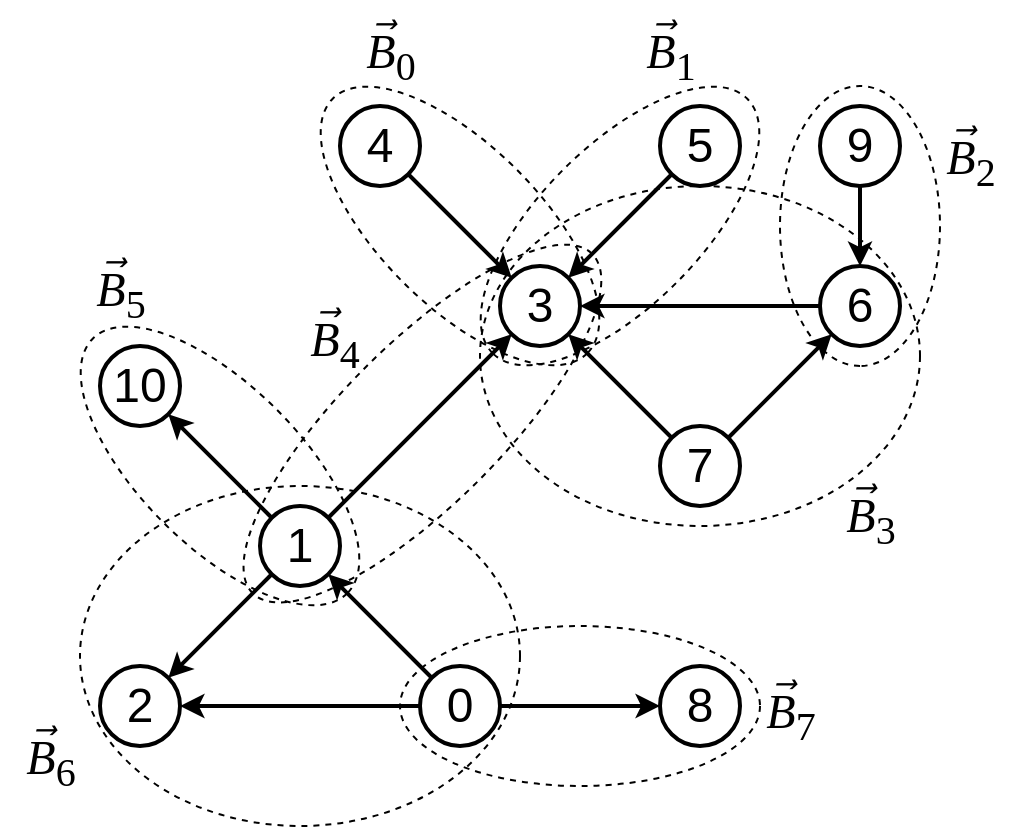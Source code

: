<mxfile version="24.7.17">
  <diagram name="Page-1" id="zdLS6XzUSG3x8lp1yBCd">
    <mxGraphModel dx="1434" dy="841" grid="1" gridSize="10" guides="1" tooltips="1" connect="1" arrows="1" fold="1" page="1" pageScale="1" pageWidth="827" pageHeight="1169" background="none" math="0" shadow="0">
      <root>
        <mxCell id="0" />
        <mxCell id="1" parent="0" />
        <mxCell id="_PjYLiZ7u1xAUvMMXe8_-25" value="" style="ellipse;whiteSpace=wrap;html=1;fillColor=none;dashed=1;" parent="1" vertex="1">
          <mxGeometry x="370" y="330" width="180" height="80" as="geometry" />
        </mxCell>
        <mxCell id="_PjYLiZ7u1xAUvMMXe8_-26" value="" style="ellipse;whiteSpace=wrap;html=1;fillColor=none;dashed=1;rotation=45;shadow=0;" parent="1" vertex="1">
          <mxGeometry x="310" y="90" width="180" height="80" as="geometry" />
        </mxCell>
        <mxCell id="_PjYLiZ7u1xAUvMMXe8_-28" value="" style="ellipse;whiteSpace=wrap;html=1;fillColor=none;dashed=1;rotation=-225;" parent="1" vertex="1">
          <mxGeometry x="390" y="90" width="180" height="80" as="geometry" />
        </mxCell>
        <mxCell id="_PjYLiZ7u1xAUvMMXe8_-29" value="" style="ellipse;whiteSpace=wrap;html=1;fillColor=none;dashed=1;rotation=90;" parent="1" vertex="1">
          <mxGeometry x="530" y="90" width="140" height="80" as="geometry" />
        </mxCell>
        <mxCell id="_PjYLiZ7u1xAUvMMXe8_-32" value="" style="ellipse;whiteSpace=wrap;html=1;fillColor=none;dashed=1;" parent="1" vertex="1">
          <mxGeometry x="410" y="110" width="220" height="170" as="geometry" />
        </mxCell>
        <mxCell id="_PjYLiZ7u1xAUvMMXe8_-27" value="" style="ellipse;whiteSpace=wrap;html=1;fillColor=none;dashed=1;rotation=45;" parent="1" vertex="1">
          <mxGeometry x="190" y="210" width="180" height="80" as="geometry" />
        </mxCell>
        <mxCell id="_PjYLiZ7u1xAUvMMXe8_-31" value="" style="ellipse;whiteSpace=wrap;html=1;fillColor=none;dashed=1;" parent="1" vertex="1">
          <mxGeometry x="210" y="260" width="220" height="170" as="geometry" />
        </mxCell>
        <mxCell id="_PjYLiZ7u1xAUvMMXe8_-30" value="" style="ellipse;whiteSpace=wrap;html=1;fillColor=none;dashed=1;rotation=-225;" parent="1" vertex="1">
          <mxGeometry x="261.21" y="188.79" width="240" height="80" as="geometry" />
        </mxCell>
        <mxCell id="_PjYLiZ7u1xAUvMMXe8_-1" value="&lt;font face=&quot;Helvetica&quot; style=&quot;font-size: 24px;&quot;&gt;1&lt;/font&gt;" style="ellipse;whiteSpace=wrap;html=1;aspect=fixed;strokeWidth=2;strokeColor=#000000;" parent="1" vertex="1">
          <mxGeometry x="300" y="270" width="40" height="40" as="geometry" />
        </mxCell>
        <mxCell id="_PjYLiZ7u1xAUvMMXe8_-2" value="&lt;font face=&quot;Helvetica&quot; style=&quot;font-size: 24px;&quot;&gt;0&lt;/font&gt;" style="ellipse;whiteSpace=wrap;html=1;aspect=fixed;strokeWidth=2;strokeColor=#000000;" parent="1" vertex="1">
          <mxGeometry x="380" y="350" width="40" height="40" as="geometry" />
        </mxCell>
        <mxCell id="_PjYLiZ7u1xAUvMMXe8_-3" value="&lt;font face=&quot;Helvetica&quot; style=&quot;font-size: 24px;&quot;&gt;2&lt;/font&gt;" style="ellipse;whiteSpace=wrap;html=1;aspect=fixed;strokeWidth=2;" parent="1" vertex="1">
          <mxGeometry x="220" y="350" width="40" height="40" as="geometry" />
        </mxCell>
        <mxCell id="_PjYLiZ7u1xAUvMMXe8_-4" value="&lt;font face=&quot;Helvetica&quot; style=&quot;font-size: 24px;&quot;&gt;3&lt;/font&gt;" style="ellipse;whiteSpace=wrap;html=1;aspect=fixed;strokeWidth=2;strokeColor=#000000;" parent="1" vertex="1">
          <mxGeometry x="420" y="150" width="40" height="40" as="geometry" />
        </mxCell>
        <mxCell id="_PjYLiZ7u1xAUvMMXe8_-5" value="&lt;font face=&quot;Helvetica&quot; style=&quot;font-size: 24px;&quot;&gt;4&lt;/font&gt;" style="ellipse;whiteSpace=wrap;html=1;aspect=fixed;strokeWidth=2;" parent="1" vertex="1">
          <mxGeometry x="340" y="70" width="40" height="40" as="geometry" />
        </mxCell>
        <mxCell id="_PjYLiZ7u1xAUvMMXe8_-6" value="&lt;font face=&quot;Helvetica&quot; style=&quot;font-size: 24px;&quot;&gt;5&lt;/font&gt;" style="ellipse;whiteSpace=wrap;html=1;aspect=fixed;strokeWidth=2;" parent="1" vertex="1">
          <mxGeometry x="500" y="70" width="40" height="40" as="geometry" />
        </mxCell>
        <mxCell id="_PjYLiZ7u1xAUvMMXe8_-7" value="&lt;font face=&quot;Helvetica&quot; style=&quot;font-size: 24px;&quot;&gt;6&lt;/font&gt;" style="ellipse;whiteSpace=wrap;html=1;aspect=fixed;strokeWidth=2;strokeColor=#000000;" parent="1" vertex="1">
          <mxGeometry x="580" y="150" width="40" height="40" as="geometry" />
        </mxCell>
        <mxCell id="_PjYLiZ7u1xAUvMMXe8_-8" value="&lt;font face=&quot;Helvetica&quot; style=&quot;font-size: 24px;&quot;&gt;7&lt;/font&gt;" style="ellipse;whiteSpace=wrap;html=1;aspect=fixed;strokeWidth=2;" parent="1" vertex="1">
          <mxGeometry x="500" y="230" width="40" height="40" as="geometry" />
        </mxCell>
        <mxCell id="_PjYLiZ7u1xAUvMMXe8_-9" value="&lt;font face=&quot;Helvetica&quot; style=&quot;font-size: 24px;&quot;&gt;8&lt;/font&gt;" style="ellipse;whiteSpace=wrap;html=1;aspect=fixed;strokeWidth=2;" parent="1" vertex="1">
          <mxGeometry x="500" y="350" width="40" height="40" as="geometry" />
        </mxCell>
        <mxCell id="_PjYLiZ7u1xAUvMMXe8_-10" value="&lt;font face=&quot;Helvetica&quot; style=&quot;font-size: 24px;&quot;&gt;9&lt;/font&gt;" style="ellipse;whiteSpace=wrap;html=1;aspect=fixed;strokeWidth=2;" parent="1" vertex="1">
          <mxGeometry x="580" y="70" width="40" height="40" as="geometry" />
        </mxCell>
        <mxCell id="_PjYLiZ7u1xAUvMMXe8_-11" value="&lt;font face=&quot;Helvetica&quot; style=&quot;font-size: 24px;&quot;&gt;10&lt;/font&gt;" style="ellipse;whiteSpace=wrap;html=1;aspect=fixed;strokeWidth=2;" parent="1" vertex="1">
          <mxGeometry x="220" y="190" width="40" height="40" as="geometry" />
        </mxCell>
        <mxCell id="_PjYLiZ7u1xAUvMMXe8_-12" value="" style="endArrow=classic;html=1;rounded=0;exitX=0;exitY=0;exitDx=0;exitDy=0;entryX=1;entryY=1;entryDx=0;entryDy=0;strokeWidth=2;" parent="1" source="_PjYLiZ7u1xAUvMMXe8_-2" target="_PjYLiZ7u1xAUvMMXe8_-1" edge="1">
          <mxGeometry width="50" height="50" relative="1" as="geometry">
            <mxPoint x="580" y="490" as="sourcePoint" />
            <mxPoint x="630" y="440" as="targetPoint" />
          </mxGeometry>
        </mxCell>
        <mxCell id="_PjYLiZ7u1xAUvMMXe8_-14" value="" style="endArrow=classic;html=1;rounded=0;exitX=0;exitY=0.5;exitDx=0;exitDy=0;entryX=1;entryY=0.5;entryDx=0;entryDy=0;strokeWidth=2;" parent="1" source="_PjYLiZ7u1xAUvMMXe8_-2" target="_PjYLiZ7u1xAUvMMXe8_-3" edge="1">
          <mxGeometry width="50" height="50" relative="1" as="geometry">
            <mxPoint x="580" y="490" as="sourcePoint" />
            <mxPoint x="630" y="440" as="targetPoint" />
          </mxGeometry>
        </mxCell>
        <mxCell id="_PjYLiZ7u1xAUvMMXe8_-15" value="" style="endArrow=classic;html=1;rounded=0;exitX=0;exitY=1;exitDx=0;exitDy=0;entryX=1;entryY=0;entryDx=0;entryDy=0;strokeWidth=2;" parent="1" source="_PjYLiZ7u1xAUvMMXe8_-1" target="_PjYLiZ7u1xAUvMMXe8_-3" edge="1">
          <mxGeometry width="50" height="50" relative="1" as="geometry">
            <mxPoint x="396" y="366" as="sourcePoint" />
            <mxPoint x="344" y="314" as="targetPoint" />
          </mxGeometry>
        </mxCell>
        <mxCell id="_PjYLiZ7u1xAUvMMXe8_-16" value="" style="endArrow=classic;html=1;rounded=0;exitX=1;exitY=0.5;exitDx=0;exitDy=0;entryX=0;entryY=0.5;entryDx=0;entryDy=0;strokeWidth=2;" parent="1" source="_PjYLiZ7u1xAUvMMXe8_-2" target="_PjYLiZ7u1xAUvMMXe8_-9" edge="1">
          <mxGeometry width="50" height="50" relative="1" as="geometry">
            <mxPoint x="396" y="366" as="sourcePoint" />
            <mxPoint x="344" y="314" as="targetPoint" />
          </mxGeometry>
        </mxCell>
        <mxCell id="_PjYLiZ7u1xAUvMMXe8_-17" value="" style="endArrow=classic;html=1;rounded=0;strokeWidth=2;exitX=1;exitY=0;exitDx=0;exitDy=0;" parent="1" source="_PjYLiZ7u1xAUvMMXe8_-1" target="_PjYLiZ7u1xAUvMMXe8_-4" edge="1">
          <mxGeometry width="50" height="50" relative="1" as="geometry">
            <mxPoint x="370" y="236" as="sourcePoint" />
            <mxPoint x="590" y="340" as="targetPoint" />
          </mxGeometry>
        </mxCell>
        <mxCell id="_PjYLiZ7u1xAUvMMXe8_-18" value="" style="endArrow=classic;html=1;rounded=0;exitX=0;exitY=0;exitDx=0;exitDy=0;strokeWidth=2;entryX=1;entryY=1;entryDx=0;entryDy=0;" parent="1" source="_PjYLiZ7u1xAUvMMXe8_-1" target="_PjYLiZ7u1xAUvMMXe8_-11" edge="1">
          <mxGeometry width="50" height="50" relative="1" as="geometry">
            <mxPoint x="344" y="286" as="sourcePoint" />
            <mxPoint x="396" y="234" as="targetPoint" />
          </mxGeometry>
        </mxCell>
        <mxCell id="_PjYLiZ7u1xAUvMMXe8_-19" value="" style="endArrow=classic;html=1;rounded=0;exitX=1;exitY=1;exitDx=0;exitDy=0;strokeWidth=2;entryX=0;entryY=0;entryDx=0;entryDy=0;" parent="1" source="_PjYLiZ7u1xAUvMMXe8_-5" target="_PjYLiZ7u1xAUvMMXe8_-4" edge="1">
          <mxGeometry width="50" height="50" relative="1" as="geometry">
            <mxPoint x="384" y="246" as="sourcePoint" />
            <mxPoint x="436" y="194" as="targetPoint" />
          </mxGeometry>
        </mxCell>
        <mxCell id="_PjYLiZ7u1xAUvMMXe8_-20" value="" style="endArrow=classic;html=1;rounded=0;exitX=0;exitY=1;exitDx=0;exitDy=0;strokeWidth=2;entryX=1;entryY=0;entryDx=0;entryDy=0;" parent="1" source="_PjYLiZ7u1xAUvMMXe8_-6" target="_PjYLiZ7u1xAUvMMXe8_-4" edge="1">
          <mxGeometry width="50" height="50" relative="1" as="geometry">
            <mxPoint x="384" y="114" as="sourcePoint" />
            <mxPoint x="436" y="166" as="targetPoint" />
          </mxGeometry>
        </mxCell>
        <mxCell id="_PjYLiZ7u1xAUvMMXe8_-21" value="" style="endArrow=classic;html=1;rounded=0;exitX=0;exitY=0.5;exitDx=0;exitDy=0;strokeWidth=2;entryX=1;entryY=0.5;entryDx=0;entryDy=0;" parent="1" source="_PjYLiZ7u1xAUvMMXe8_-7" target="_PjYLiZ7u1xAUvMMXe8_-4" edge="1">
          <mxGeometry width="50" height="50" relative="1" as="geometry">
            <mxPoint x="516" y="114" as="sourcePoint" />
            <mxPoint x="464" y="166" as="targetPoint" />
          </mxGeometry>
        </mxCell>
        <mxCell id="_PjYLiZ7u1xAUvMMXe8_-22" value="" style="endArrow=classic;html=1;rounded=0;exitX=0;exitY=0;exitDx=0;exitDy=0;strokeWidth=2;entryX=1;entryY=1;entryDx=0;entryDy=0;" parent="1" source="_PjYLiZ7u1xAUvMMXe8_-8" target="_PjYLiZ7u1xAUvMMXe8_-4" edge="1">
          <mxGeometry width="50" height="50" relative="1" as="geometry">
            <mxPoint x="384" y="246" as="sourcePoint" />
            <mxPoint x="436" y="194" as="targetPoint" />
          </mxGeometry>
        </mxCell>
        <mxCell id="_PjYLiZ7u1xAUvMMXe8_-23" value="" style="endArrow=classic;html=1;rounded=0;exitX=1;exitY=0;exitDx=0;exitDy=0;strokeWidth=2;entryX=0;entryY=1;entryDx=0;entryDy=0;" parent="1" source="_PjYLiZ7u1xAUvMMXe8_-8" target="_PjYLiZ7u1xAUvMMXe8_-7" edge="1">
          <mxGeometry width="50" height="50" relative="1" as="geometry">
            <mxPoint x="516" y="246" as="sourcePoint" />
            <mxPoint x="464" y="194" as="targetPoint" />
          </mxGeometry>
        </mxCell>
        <mxCell id="_PjYLiZ7u1xAUvMMXe8_-24" value="" style="endArrow=classic;html=1;rounded=0;exitX=0.5;exitY=1;exitDx=0;exitDy=0;strokeWidth=2;entryX=0.5;entryY=0;entryDx=0;entryDy=0;" parent="1" source="_PjYLiZ7u1xAUvMMXe8_-10" target="_PjYLiZ7u1xAUvMMXe8_-7" edge="1">
          <mxGeometry width="50" height="50" relative="1" as="geometry">
            <mxPoint x="544" y="246" as="sourcePoint" />
            <mxPoint x="596" y="194" as="targetPoint" />
          </mxGeometry>
        </mxCell>
        <mxCell id="6iDnRRhyJ8Sl2pzdaK3T-1" value="&lt;span style=&quot;font-size: 24px; font-style: italic;&quot;&gt;B&lt;/span&gt;&lt;sub style=&quot;&quot;&gt;&lt;font style=&quot;font-size: 20px;&quot;&gt;2&lt;/font&gt;&lt;/sub&gt;" style="text;html=1;align=center;verticalAlign=middle;resizable=0;points=[];autosize=1;strokeColor=none;fillColor=none;strokeWidth=1;fontFamily=Times New Roman;fontStyle=0;fontSize=24;" parent="1" vertex="1">
          <mxGeometry x="630" y="73" width="50" height="50" as="geometry" />
        </mxCell>
        <mxCell id="6iDnRRhyJ8Sl2pzdaK3T-2" value="&lt;var class=&quot;vector&quot;&gt;&lt;span&gt;&lt;font style=&quot;font-size: 24px;&quot;&gt;⃗&lt;/font&gt;&lt;/span&gt;&lt;/var&gt;" style="text;html=1;align=center;verticalAlign=middle;resizable=0;points=[];autosize=1;strokeColor=none;fillColor=none;fontFamily=Times New Roman;" parent="1" vertex="1">
          <mxGeometry x="645" y="70" width="20" height="40" as="geometry" />
        </mxCell>
        <mxCell id="6iDnRRhyJ8Sl2pzdaK3T-3" value="&lt;span style=&quot;font-size: 24px; font-style: italic;&quot;&gt;B&lt;/span&gt;&lt;sub style=&quot;&quot;&gt;&lt;font style=&quot;font-size: 20px;&quot;&gt;0&lt;/font&gt;&lt;/sub&gt;" style="text;html=1;align=center;verticalAlign=middle;resizable=0;points=[];autosize=1;strokeColor=none;fillColor=none;strokeWidth=1;fontFamily=Times New Roman;fontStyle=0;fontSize=24;" parent="1" vertex="1">
          <mxGeometry x="340" y="20" width="50" height="50" as="geometry" />
        </mxCell>
        <mxCell id="6iDnRRhyJ8Sl2pzdaK3T-4" value="&lt;var class=&quot;vector&quot;&gt;&lt;span&gt;&lt;font style=&quot;font-size: 24px;&quot;&gt;⃗&lt;/font&gt;&lt;/span&gt;&lt;/var&gt;" style="text;html=1;align=center;verticalAlign=middle;resizable=0;points=[];autosize=1;strokeColor=none;fillColor=none;fontFamily=Times New Roman;" parent="1" vertex="1">
          <mxGeometry x="355" y="17" width="20" height="40" as="geometry" />
        </mxCell>
        <mxCell id="6iDnRRhyJ8Sl2pzdaK3T-5" value="&lt;span style=&quot;font-size: 24px; font-style: italic;&quot;&gt;B&lt;/span&gt;&lt;sub style=&quot;&quot;&gt;&lt;font style=&quot;font-size: 20px;&quot;&gt;1&lt;/font&gt;&lt;/sub&gt;" style="text;html=1;align=center;verticalAlign=middle;resizable=0;points=[];autosize=1;strokeColor=none;fillColor=none;strokeWidth=1;fontFamily=Times New Roman;fontStyle=0;fontSize=24;" parent="1" vertex="1">
          <mxGeometry x="480" y="20.0" width="50" height="50" as="geometry" />
        </mxCell>
        <mxCell id="6iDnRRhyJ8Sl2pzdaK3T-6" value="&lt;var class=&quot;vector&quot;&gt;&lt;span&gt;&lt;font style=&quot;font-size: 24px;&quot;&gt;⃗&lt;/font&gt;&lt;/span&gt;&lt;/var&gt;" style="text;html=1;align=center;verticalAlign=middle;resizable=0;points=[];autosize=1;strokeColor=none;fillColor=none;fontFamily=Times New Roman;" parent="1" vertex="1">
          <mxGeometry x="495" y="17.0" width="20" height="40" as="geometry" />
        </mxCell>
        <mxCell id="6iDnRRhyJ8Sl2pzdaK3T-7" value="&lt;span style=&quot;font-size: 24px; font-style: italic;&quot;&gt;B&lt;/span&gt;&lt;sub style=&quot;&quot;&gt;&lt;font style=&quot;font-size: 20px;&quot;&gt;3&lt;/font&gt;&lt;/sub&gt;" style="text;html=1;align=center;verticalAlign=middle;resizable=0;points=[];autosize=1;strokeColor=none;fillColor=none;strokeWidth=1;fontFamily=Times New Roman;fontStyle=0;fontSize=24;" parent="1" vertex="1">
          <mxGeometry x="580" y="252" width="50" height="50" as="geometry" />
        </mxCell>
        <mxCell id="6iDnRRhyJ8Sl2pzdaK3T-8" value="&lt;var class=&quot;vector&quot;&gt;&lt;span&gt;&lt;font style=&quot;font-size: 24px;&quot;&gt;⃗&lt;/font&gt;&lt;/span&gt;&lt;/var&gt;" style="text;html=1;align=center;verticalAlign=middle;resizable=0;points=[];autosize=1;strokeColor=none;fillColor=none;fontFamily=Times New Roman;" parent="1" vertex="1">
          <mxGeometry x="595" y="249" width="20" height="40" as="geometry" />
        </mxCell>
        <mxCell id="6iDnRRhyJ8Sl2pzdaK3T-9" value="&lt;span style=&quot;font-size: 24px; font-style: italic;&quot;&gt;B&lt;/span&gt;&lt;sub style=&quot;&quot;&gt;&lt;font style=&quot;font-size: 20px;&quot;&gt;4&lt;/font&gt;&lt;/sub&gt;" style="text;html=1;align=center;verticalAlign=middle;resizable=0;points=[];autosize=1;strokeColor=none;fillColor=none;strokeWidth=1;fontFamily=Times New Roman;fontStyle=0;fontSize=24;" parent="1" vertex="1">
          <mxGeometry x="312" y="164" width="50" height="50" as="geometry" />
        </mxCell>
        <mxCell id="6iDnRRhyJ8Sl2pzdaK3T-10" value="&lt;var class=&quot;vector&quot;&gt;&lt;span&gt;&lt;font style=&quot;font-size: 24px;&quot;&gt;⃗&lt;/font&gt;&lt;/span&gt;&lt;/var&gt;" style="text;html=1;align=center;verticalAlign=middle;resizable=0;points=[];autosize=1;strokeColor=none;fillColor=none;fontFamily=Times New Roman;" parent="1" vertex="1">
          <mxGeometry x="327" y="161" width="20" height="40" as="geometry" />
        </mxCell>
        <mxCell id="6iDnRRhyJ8Sl2pzdaK3T-11" value="&lt;span style=&quot;font-size: 24px; font-style: italic;&quot;&gt;B&lt;/span&gt;&lt;sub style=&quot;&quot;&gt;&lt;font style=&quot;font-size: 20px;&quot;&gt;5&lt;/font&gt;&lt;/sub&gt;" style="text;html=1;align=center;verticalAlign=middle;resizable=0;points=[];autosize=1;strokeColor=none;fillColor=none;strokeWidth=1;fontFamily=Times New Roman;fontStyle=0;fontSize=24;" parent="1" vertex="1">
          <mxGeometry x="205" y="138.79" width="50" height="50" as="geometry" />
        </mxCell>
        <mxCell id="6iDnRRhyJ8Sl2pzdaK3T-12" value="&lt;var class=&quot;vector&quot;&gt;&lt;span&gt;&lt;font style=&quot;font-size: 24px;&quot;&gt;⃗&lt;/font&gt;&lt;/span&gt;&lt;/var&gt;" style="text;html=1;align=center;verticalAlign=middle;resizable=0;points=[];autosize=1;strokeColor=none;fillColor=none;fontFamily=Times New Roman;" parent="1" vertex="1">
          <mxGeometry x="220" y="135.79" width="20" height="40" as="geometry" />
        </mxCell>
        <mxCell id="6iDnRRhyJ8Sl2pzdaK3T-13" value="&lt;span style=&quot;font-size: 24px; font-style: italic;&quot;&gt;B&lt;/span&gt;&lt;sub style=&quot;&quot;&gt;&lt;font style=&quot;font-size: 20px;&quot;&gt;6&lt;/font&gt;&lt;/sub&gt;" style="text;html=1;align=center;verticalAlign=middle;resizable=0;points=[];autosize=1;strokeColor=none;fillColor=none;strokeWidth=1;fontFamily=Times New Roman;fontStyle=0;fontSize=24;" parent="1" vertex="1">
          <mxGeometry x="170" y="373" width="50" height="50" as="geometry" />
        </mxCell>
        <mxCell id="6iDnRRhyJ8Sl2pzdaK3T-14" value="&lt;var class=&quot;vector&quot;&gt;&lt;span&gt;&lt;font style=&quot;font-size: 24px;&quot;&gt;⃗&lt;/font&gt;&lt;/span&gt;&lt;/var&gt;" style="text;html=1;align=center;verticalAlign=middle;resizable=0;points=[];autosize=1;strokeColor=none;fillColor=none;fontFamily=Times New Roman;" parent="1" vertex="1">
          <mxGeometry x="185" y="370" width="20" height="40" as="geometry" />
        </mxCell>
        <mxCell id="6iDnRRhyJ8Sl2pzdaK3T-15" value="&lt;span style=&quot;font-size: 24px; font-style: italic;&quot;&gt;B&lt;/span&gt;&lt;sub style=&quot;&quot;&gt;&lt;font style=&quot;font-size: 20px;&quot;&gt;7&lt;/font&gt;&lt;/sub&gt;" style="text;html=1;align=center;verticalAlign=middle;resizable=0;points=[];autosize=1;strokeColor=none;fillColor=none;strokeWidth=1;fontFamily=Times New Roman;fontStyle=0;fontSize=24;" parent="1" vertex="1">
          <mxGeometry x="540" y="350" width="50" height="50" as="geometry" />
        </mxCell>
        <mxCell id="6iDnRRhyJ8Sl2pzdaK3T-16" value="&lt;var class=&quot;vector&quot;&gt;&lt;span&gt;&lt;font style=&quot;font-size: 24px;&quot;&gt;⃗&lt;/font&gt;&lt;/span&gt;&lt;/var&gt;" style="text;html=1;align=center;verticalAlign=middle;resizable=0;points=[];autosize=1;strokeColor=none;fillColor=none;fontFamily=Times New Roman;" parent="1" vertex="1">
          <mxGeometry x="555" y="347" width="20" height="40" as="geometry" />
        </mxCell>
      </root>
    </mxGraphModel>
  </diagram>
</mxfile>
